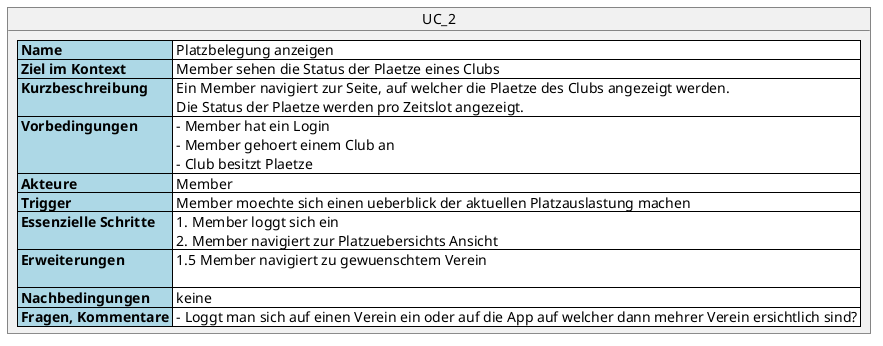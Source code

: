 @startuml
object UC_2 {
<#lightblue,#black>|= Name|<#white> Platzbelegung anzeigen |
<#lightblue,#black>|= Ziel im Kontext |<#white> Member sehen die Status der Plaetze eines Clubs  |
<#lightblue,#black>|= Kurzbeschreibung |<#white> Ein Member navigiert zur Seite, auf welcher die Plaetze des Clubs angezeigt werden.\n Die Status der Plaetze werden pro Zeitslot angezeigt.  |
<#lightblue,#black>|= Vorbedingungen |<#white> - Member hat ein Login\n - Member gehoert einem Club an\n - Club besitzt Plaetze  |
<#lightblue,#black>|= Akteure |<#white> Member |
<#lightblue,#black>|= Trigger |<#white> Member moechte sich einen ueberblick der aktuellen Platzauslastung machen |
<#lightblue,#black>|= Essenzielle Schritte |<#white> 1. Member loggt sich ein\n 2. Member navigiert zur Platzuebersichts Ansicht  |
<#lightblue,#black>|= Erweiterungen |<#white> 1.5 Member navigiert zu gewuenschtem Verein\n |
<#lightblue,#black>|= Nachbedingungen |<#white> keine |
<#lightblue,#black>|= Fragen, Kommentare |<#white> - Loggt man sich auf einen Verein ein oder auf die App auf welcher dann mehrer Verein ersichtlich sind? |
}

@enduml